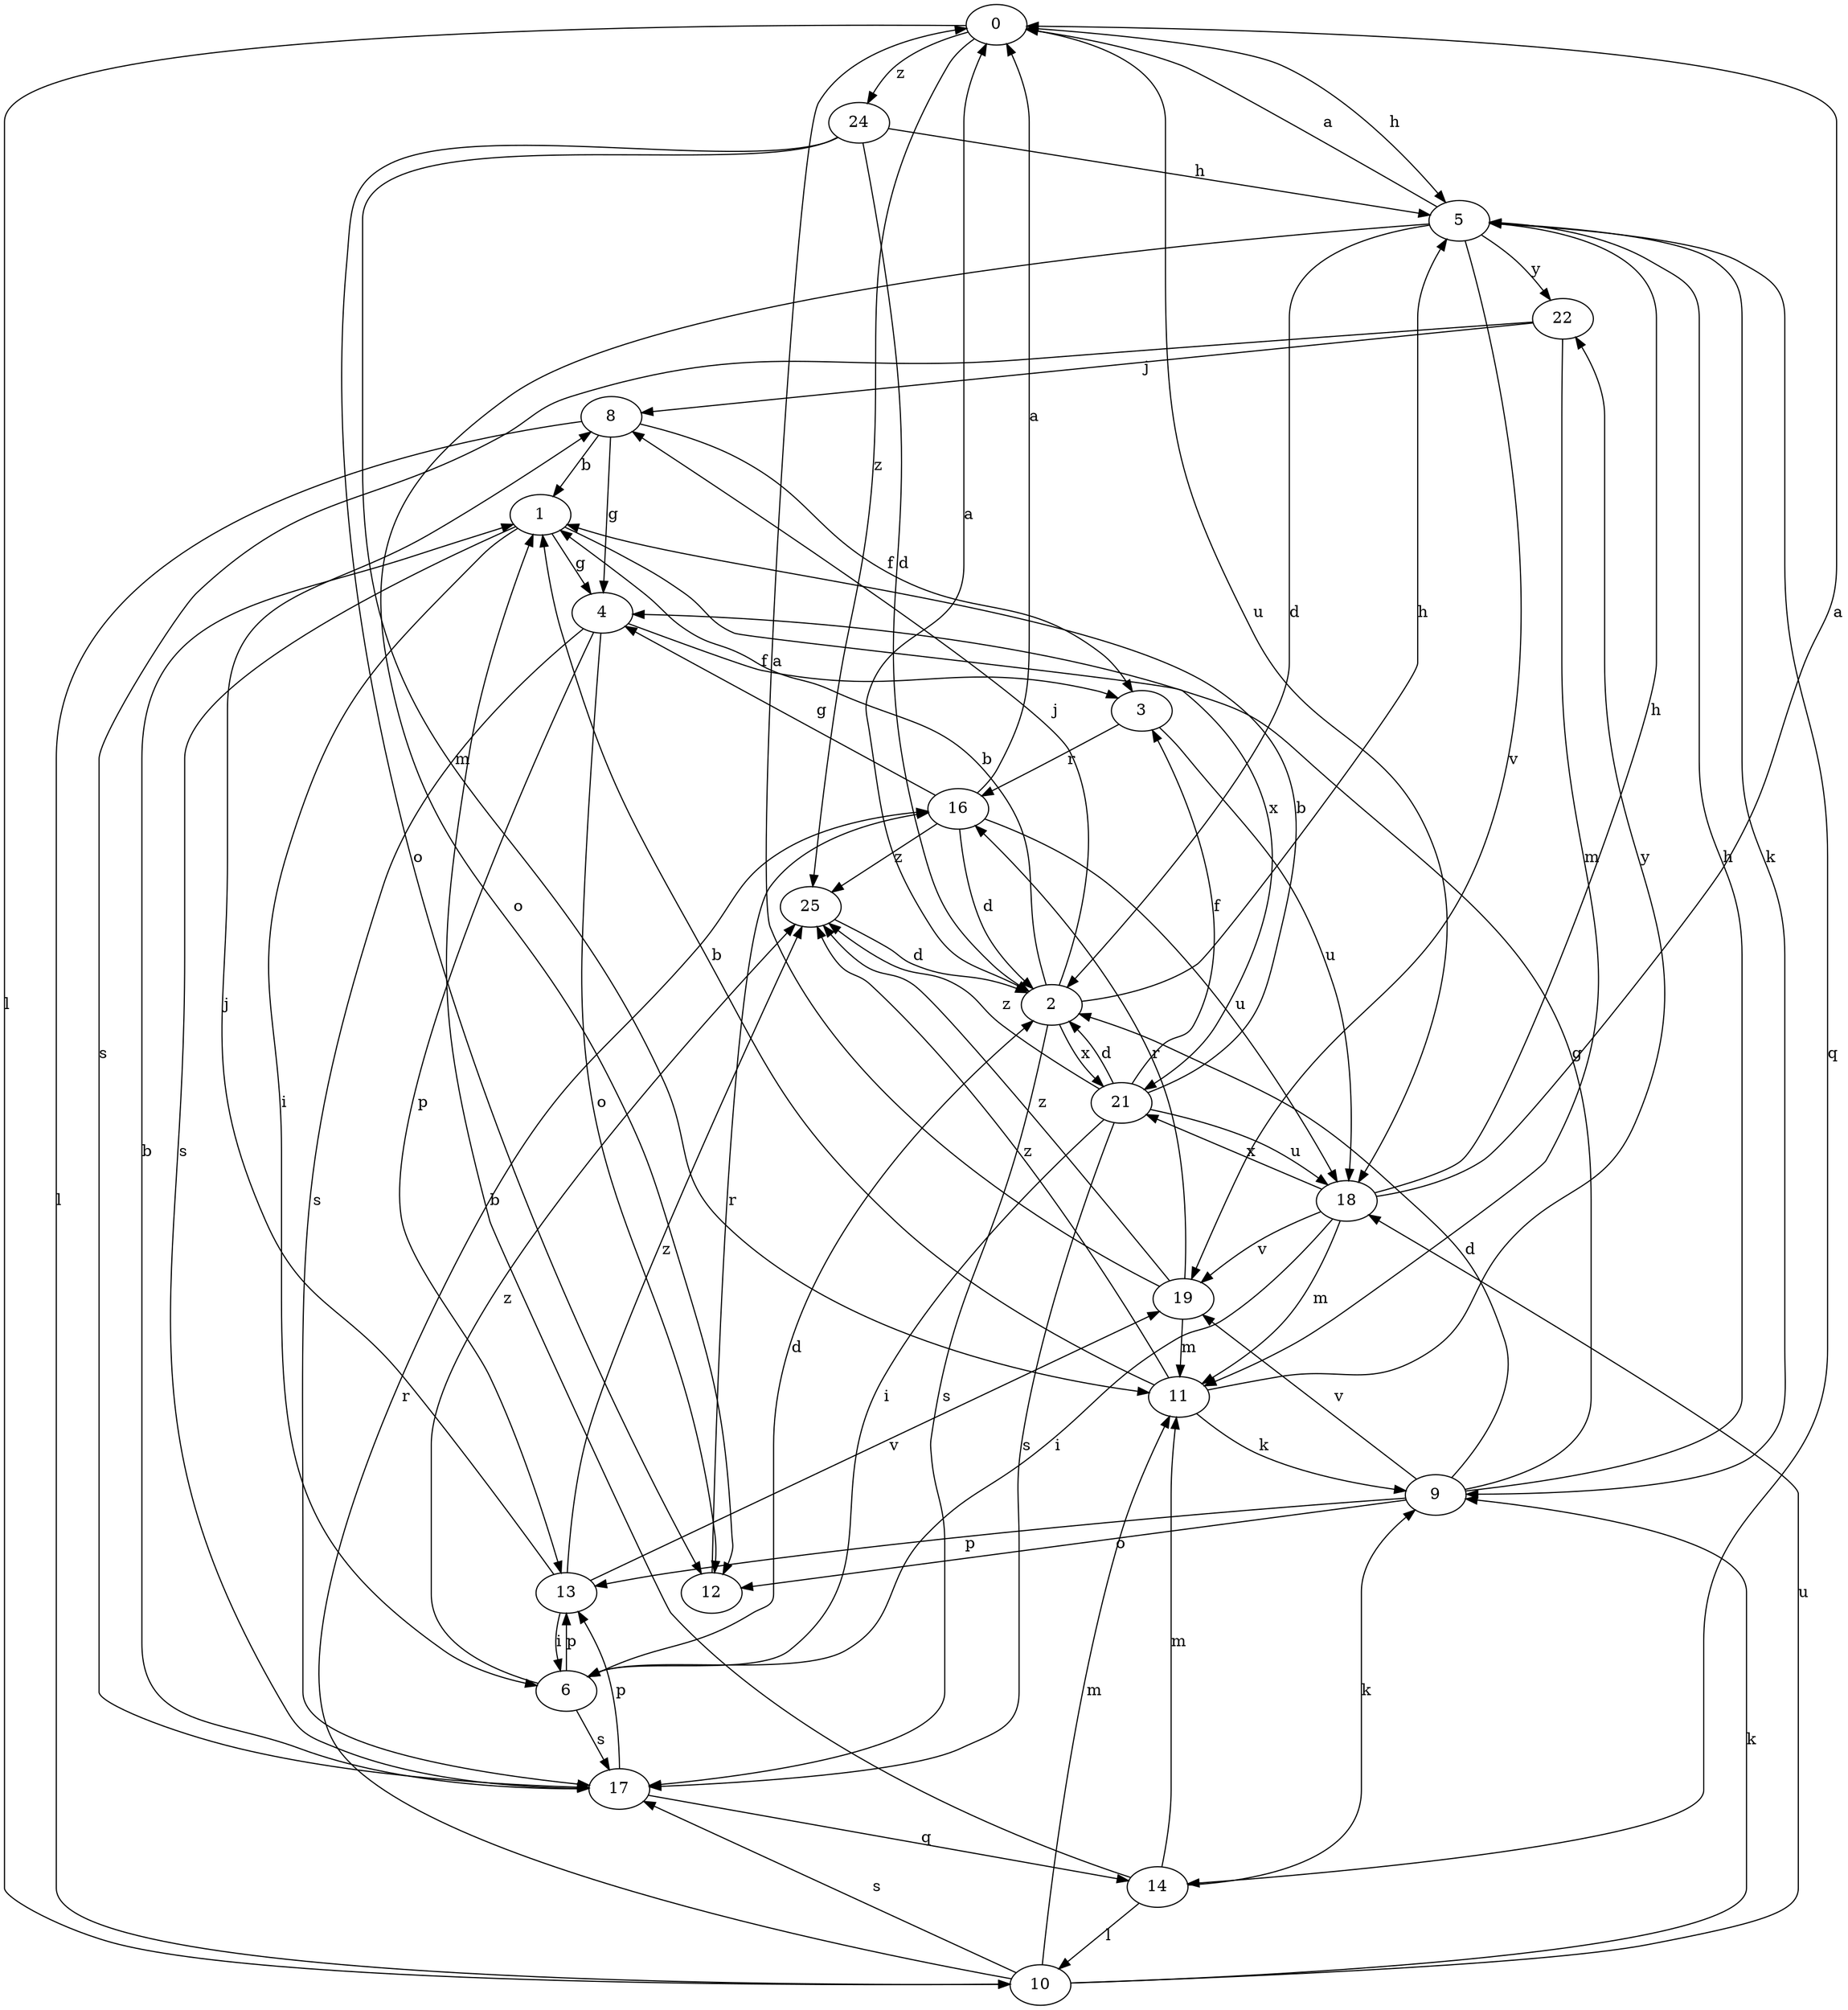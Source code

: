strict digraph  {
0;
1;
2;
3;
4;
5;
6;
8;
9;
10;
11;
12;
13;
14;
16;
17;
18;
19;
21;
22;
24;
25;
0 -> 5  [label=h];
0 -> 10  [label=l];
0 -> 18  [label=u];
0 -> 24  [label=z];
0 -> 25  [label=z];
1 -> 4  [label=g];
1 -> 6  [label=i];
1 -> 17  [label=s];
1 -> 21  [label=x];
2 -> 0  [label=a];
2 -> 1  [label=b];
2 -> 5  [label=h];
2 -> 8  [label=j];
2 -> 17  [label=s];
2 -> 21  [label=x];
3 -> 16  [label=r];
3 -> 18  [label=u];
4 -> 3  [label=f];
4 -> 12  [label=o];
4 -> 13  [label=p];
4 -> 17  [label=s];
5 -> 0  [label=a];
5 -> 2  [label=d];
5 -> 9  [label=k];
5 -> 12  [label=o];
5 -> 14  [label=q];
5 -> 19  [label=v];
5 -> 22  [label=y];
6 -> 2  [label=d];
6 -> 13  [label=p];
6 -> 17  [label=s];
6 -> 25  [label=z];
8 -> 1  [label=b];
8 -> 3  [label=f];
8 -> 4  [label=g];
8 -> 10  [label=l];
9 -> 2  [label=d];
9 -> 4  [label=g];
9 -> 5  [label=h];
9 -> 12  [label=o];
9 -> 13  [label=p];
9 -> 19  [label=v];
10 -> 9  [label=k];
10 -> 11  [label=m];
10 -> 16  [label=r];
10 -> 17  [label=s];
10 -> 18  [label=u];
11 -> 1  [label=b];
11 -> 9  [label=k];
11 -> 22  [label=y];
11 -> 25  [label=z];
12 -> 16  [label=r];
13 -> 6  [label=i];
13 -> 8  [label=j];
13 -> 19  [label=v];
13 -> 25  [label=z];
14 -> 1  [label=b];
14 -> 9  [label=k];
14 -> 10  [label=l];
14 -> 11  [label=m];
16 -> 0  [label=a];
16 -> 2  [label=d];
16 -> 4  [label=g];
16 -> 18  [label=u];
16 -> 25  [label=z];
17 -> 1  [label=b];
17 -> 13  [label=p];
17 -> 14  [label=q];
18 -> 0  [label=a];
18 -> 5  [label=h];
18 -> 6  [label=i];
18 -> 11  [label=m];
18 -> 19  [label=v];
18 -> 21  [label=x];
19 -> 0  [label=a];
19 -> 11  [label=m];
19 -> 16  [label=r];
19 -> 25  [label=z];
21 -> 1  [label=b];
21 -> 2  [label=d];
21 -> 3  [label=f];
21 -> 6  [label=i];
21 -> 17  [label=s];
21 -> 18  [label=u];
21 -> 25  [label=z];
22 -> 8  [label=j];
22 -> 11  [label=m];
22 -> 17  [label=s];
24 -> 2  [label=d];
24 -> 5  [label=h];
24 -> 11  [label=m];
24 -> 12  [label=o];
25 -> 2  [label=d];
}
